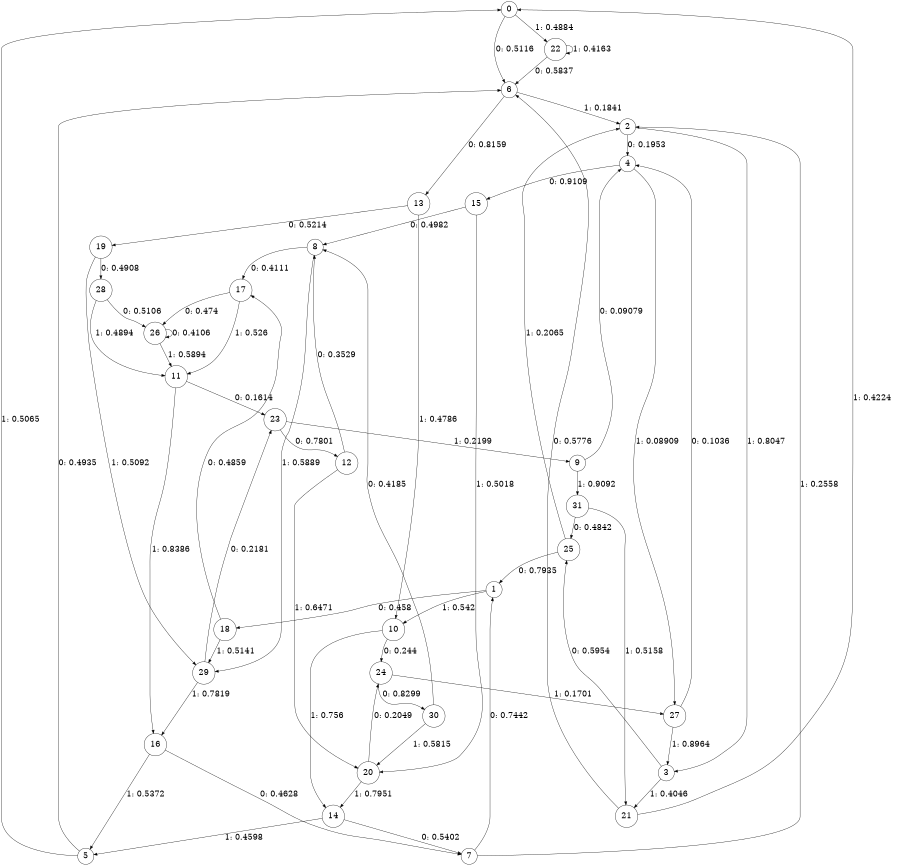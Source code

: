 digraph "ch12randomL8" {
size = "6,8.5";
ratio = "fill";
node [shape = circle];
node [fontsize = 24];
edge [fontsize = 24];
0 -> 6 [label = "0: 0.5116   "];
0 -> 22 [label = "1: 0.4884   "];
1 -> 18 [label = "0: 0.458    "];
1 -> 10 [label = "1: 0.542    "];
2 -> 4 [label = "0: 0.1953   "];
2 -> 3 [label = "1: 0.8047   "];
3 -> 25 [label = "0: 0.5954   "];
3 -> 21 [label = "1: 0.4046   "];
4 -> 15 [label = "0: 0.9109   "];
4 -> 27 [label = "1: 0.08909  "];
5 -> 6 [label = "0: 0.4935   "];
5 -> 0 [label = "1: 0.5065   "];
6 -> 13 [label = "0: 0.8159   "];
6 -> 2 [label = "1: 0.1841   "];
7 -> 1 [label = "0: 0.7442   "];
7 -> 2 [label = "1: 0.2558   "];
8 -> 17 [label = "0: 0.4111   "];
8 -> 29 [label = "1: 0.5889   "];
9 -> 4 [label = "0: 0.09079  "];
9 -> 31 [label = "1: 0.9092   "];
10 -> 24 [label = "0: 0.244    "];
10 -> 14 [label = "1: 0.756    "];
11 -> 23 [label = "0: 0.1614   "];
11 -> 16 [label = "1: 0.8386   "];
12 -> 8 [label = "0: 0.3529   "];
12 -> 20 [label = "1: 0.6471   "];
13 -> 19 [label = "0: 0.5214   "];
13 -> 10 [label = "1: 0.4786   "];
14 -> 7 [label = "0: 0.5402   "];
14 -> 5 [label = "1: 0.4598   "];
15 -> 8 [label = "0: 0.4982   "];
15 -> 20 [label = "1: 0.5018   "];
16 -> 7 [label = "0: 0.4628   "];
16 -> 5 [label = "1: 0.5372   "];
17 -> 26 [label = "0: 0.474    "];
17 -> 11 [label = "1: 0.526    "];
18 -> 17 [label = "0: 0.4859   "];
18 -> 29 [label = "1: 0.5141   "];
19 -> 28 [label = "0: 0.4908   "];
19 -> 29 [label = "1: 0.5092   "];
20 -> 24 [label = "0: 0.2049   "];
20 -> 14 [label = "1: 0.7951   "];
21 -> 6 [label = "0: 0.5776   "];
21 -> 0 [label = "1: 0.4224   "];
22 -> 6 [label = "0: 0.5837   "];
22 -> 22 [label = "1: 0.4163   "];
23 -> 12 [label = "0: 0.7801   "];
23 -> 9 [label = "1: 0.2199   "];
24 -> 30 [label = "0: 0.8299   "];
24 -> 27 [label = "1: 0.1701   "];
25 -> 1 [label = "0: 0.7935   "];
25 -> 2 [label = "1: 0.2065   "];
26 -> 26 [label = "0: 0.4106   "];
26 -> 11 [label = "1: 0.5894   "];
27 -> 4 [label = "0: 0.1036   "];
27 -> 3 [label = "1: 0.8964   "];
28 -> 26 [label = "0: 0.5106   "];
28 -> 11 [label = "1: 0.4894   "];
29 -> 23 [label = "0: 0.2181   "];
29 -> 16 [label = "1: 0.7819   "];
30 -> 8 [label = "0: 0.4185   "];
30 -> 20 [label = "1: 0.5815   "];
31 -> 25 [label = "0: 0.4842   "];
31 -> 21 [label = "1: 0.5158   "];
}